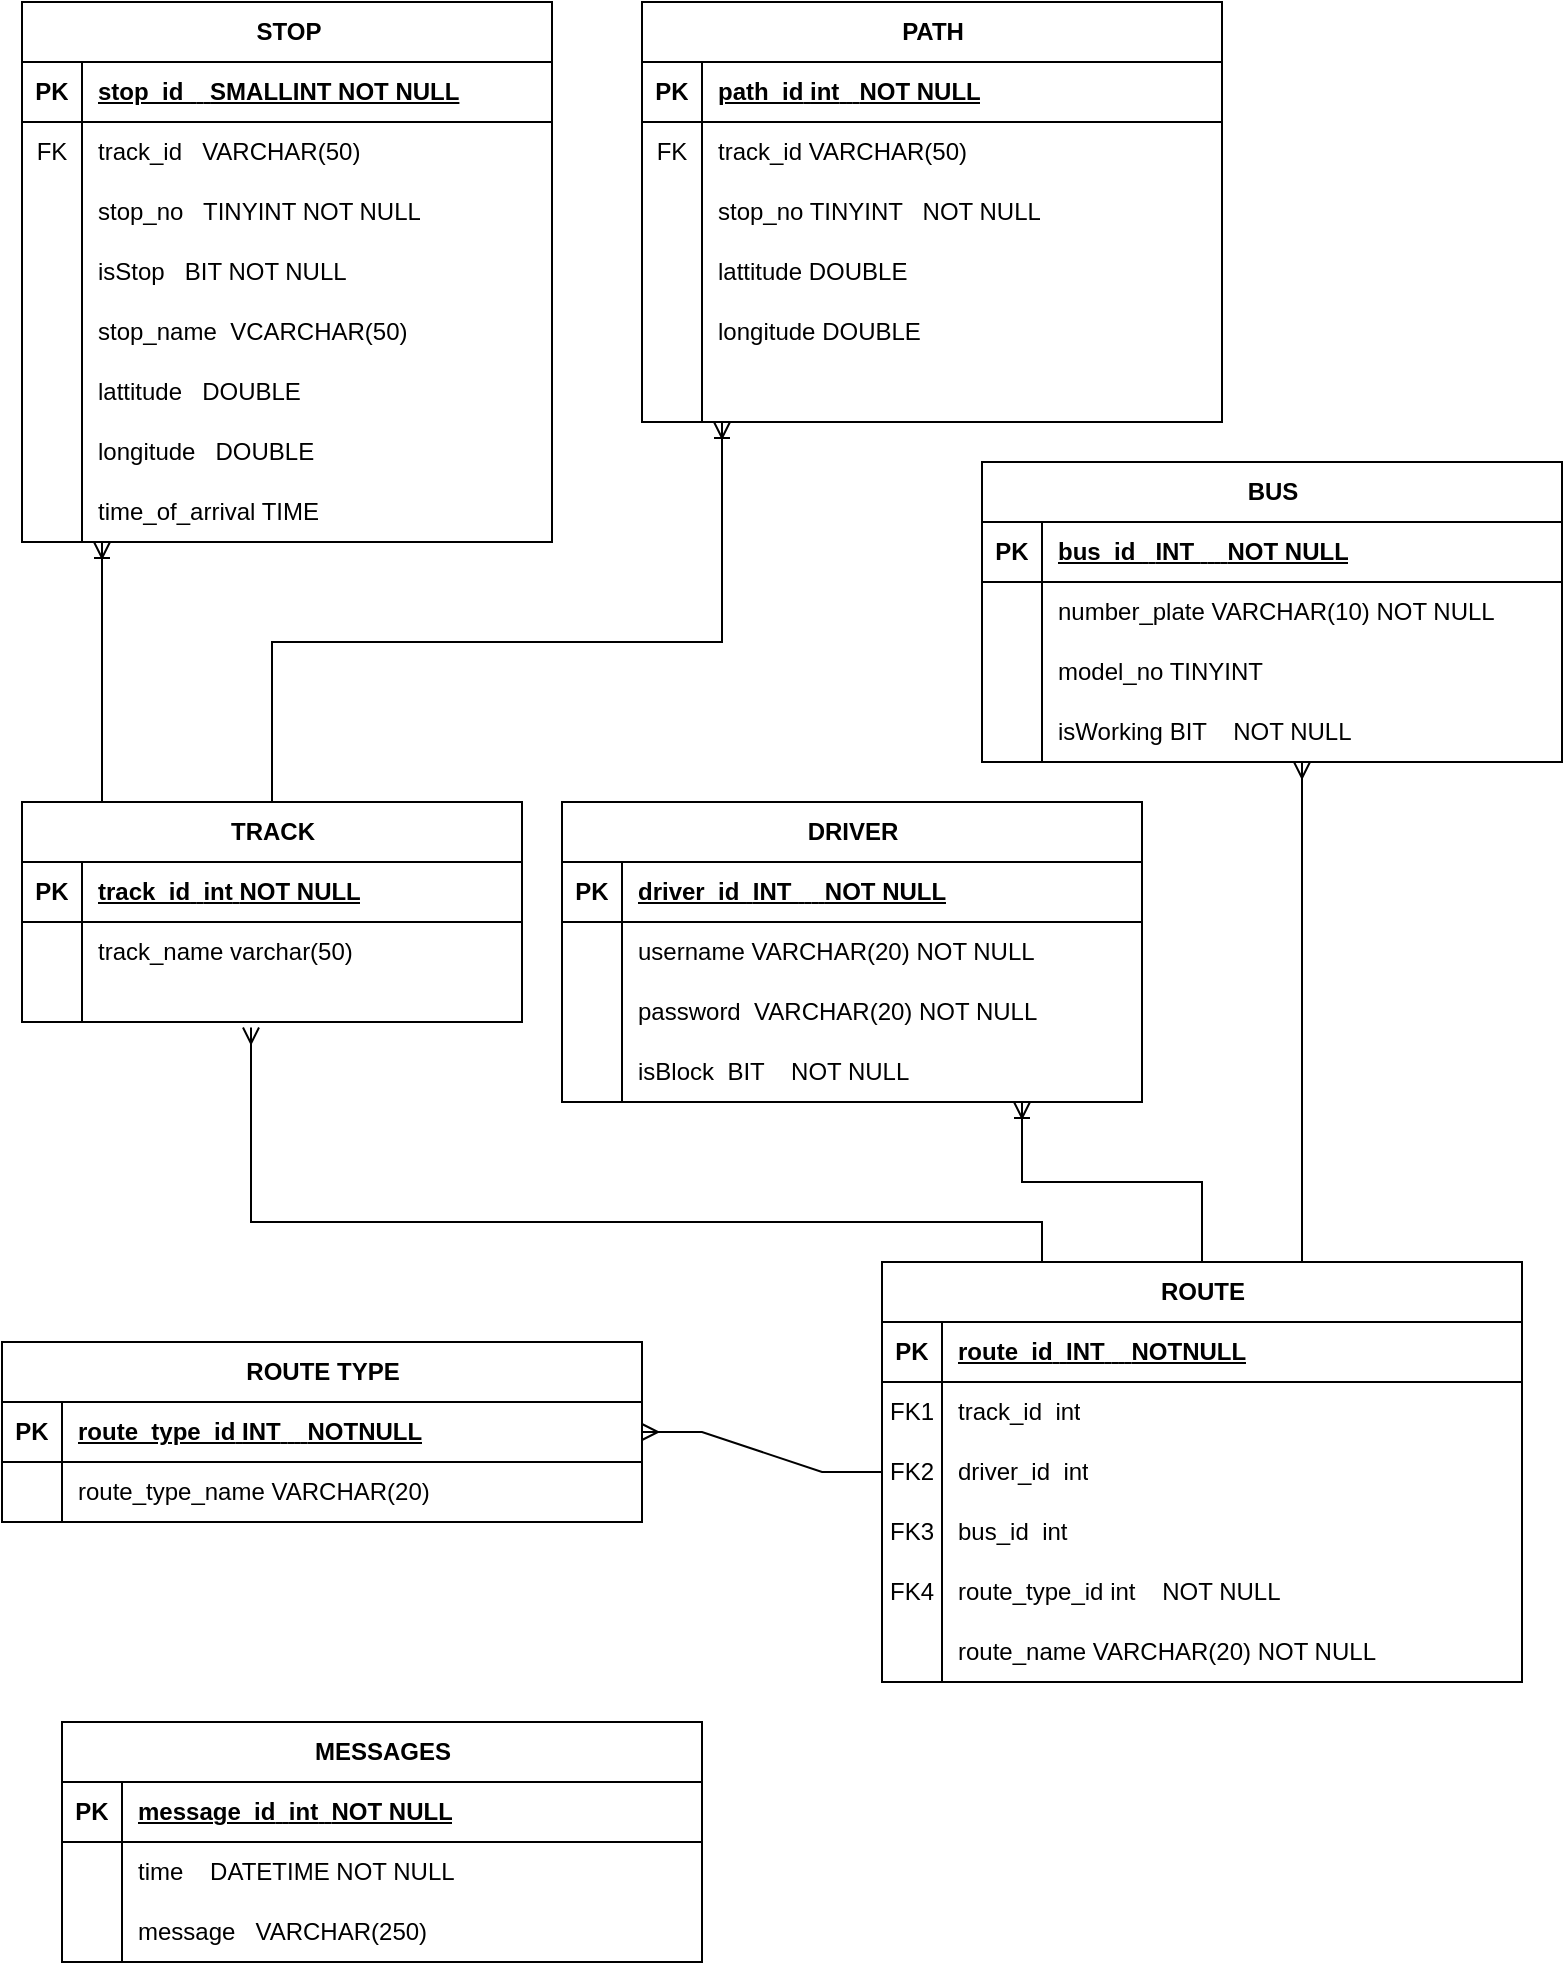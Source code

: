 <mxfile version="13.9.9" type="device"><diagram id="R2lEEEUBdFMjLlhIrx00" name="Page-1"><mxGraphModel dx="1323" dy="894" grid="1" gridSize="10" guides="1" tooltips="1" connect="1" arrows="1" fold="1" page="1" pageScale="1" pageWidth="850" pageHeight="1100" math="0" shadow="0" extFonts="Permanent Marker^https://fonts.googleapis.com/css?family=Permanent+Marker"><root><mxCell id="0"/><mxCell id="1" parent="0"/><mxCell id="Fjkpmc7Rt7nsiz_AoKzc-1" value="TRACK" style="shape=table;startSize=30;container=1;collapsible=1;childLayout=tableLayout;fixedRows=1;rowLines=0;fontStyle=1;align=center;resizeLast=1;html=1;" parent="1" vertex="1"><mxGeometry x="30" y="450" width="250" height="110" as="geometry"/></mxCell><mxCell id="Fjkpmc7Rt7nsiz_AoKzc-2" value="" style="shape=tableRow;horizontal=0;startSize=0;swimlaneHead=0;swimlaneBody=0;fillColor=none;collapsible=0;dropTarget=0;points=[[0,0.5],[1,0.5]];portConstraint=eastwest;top=0;left=0;right=0;bottom=1;" parent="Fjkpmc7Rt7nsiz_AoKzc-1" vertex="1"><mxGeometry y="30" width="250" height="30" as="geometry"/></mxCell><mxCell id="Fjkpmc7Rt7nsiz_AoKzc-3" value="PK" style="shape=partialRectangle;connectable=0;fillColor=none;top=0;left=0;bottom=0;right=0;fontStyle=1;overflow=hidden;whiteSpace=wrap;html=1;" parent="Fjkpmc7Rt7nsiz_AoKzc-2" vertex="1"><mxGeometry width="30" height="30" as="geometry"><mxRectangle width="30" height="30" as="alternateBounds"/></mxGeometry></mxCell><mxCell id="Fjkpmc7Rt7nsiz_AoKzc-4" value="track_id&lt;span style=&quot;white-space: pre;&quot;&gt; &lt;span style=&quot;white-space: pre;&quot;&gt; &lt;/span&gt;&lt;/span&gt;int&lt;span style=&quot;white-space: pre;&quot;&gt; &lt;/span&gt;NOT NULL" style="shape=partialRectangle;connectable=0;fillColor=none;top=0;left=0;bottom=0;right=0;align=left;spacingLeft=6;fontStyle=5;overflow=hidden;whiteSpace=wrap;html=1;" parent="Fjkpmc7Rt7nsiz_AoKzc-2" vertex="1"><mxGeometry x="30" width="220" height="30" as="geometry"><mxRectangle width="220" height="30" as="alternateBounds"/></mxGeometry></mxCell><mxCell id="Fjkpmc7Rt7nsiz_AoKzc-5" value="" style="shape=tableRow;horizontal=0;startSize=0;swimlaneHead=0;swimlaneBody=0;fillColor=none;collapsible=0;dropTarget=0;points=[[0,0.5],[1,0.5]];portConstraint=eastwest;top=0;left=0;right=0;bottom=0;" parent="Fjkpmc7Rt7nsiz_AoKzc-1" vertex="1"><mxGeometry y="60" width="250" height="30" as="geometry"/></mxCell><mxCell id="Fjkpmc7Rt7nsiz_AoKzc-6" value="" style="shape=partialRectangle;connectable=0;fillColor=none;top=0;left=0;bottom=0;right=0;editable=1;overflow=hidden;whiteSpace=wrap;html=1;" parent="Fjkpmc7Rt7nsiz_AoKzc-5" vertex="1"><mxGeometry width="30" height="30" as="geometry"><mxRectangle width="30" height="30" as="alternateBounds"/></mxGeometry></mxCell><mxCell id="Fjkpmc7Rt7nsiz_AoKzc-7" value="track_name&lt;span style=&quot;white-space: pre;&quot;&gt; &lt;/span&gt;varchar(50)" style="shape=partialRectangle;connectable=0;fillColor=none;top=0;left=0;bottom=0;right=0;align=left;spacingLeft=6;overflow=hidden;whiteSpace=wrap;html=1;" parent="Fjkpmc7Rt7nsiz_AoKzc-5" vertex="1"><mxGeometry x="30" width="220" height="30" as="geometry"><mxRectangle width="220" height="30" as="alternateBounds"/></mxGeometry></mxCell><mxCell id="Fjkpmc7Rt7nsiz_AoKzc-11" value="" style="shape=tableRow;horizontal=0;startSize=0;swimlaneHead=0;swimlaneBody=0;fillColor=none;collapsible=0;dropTarget=0;points=[[0,0.5],[1,0.5]];portConstraint=eastwest;top=0;left=0;right=0;bottom=0;" parent="Fjkpmc7Rt7nsiz_AoKzc-1" vertex="1"><mxGeometry y="90" width="250" height="20" as="geometry"/></mxCell><mxCell id="Fjkpmc7Rt7nsiz_AoKzc-12" value="" style="shape=partialRectangle;connectable=0;fillColor=none;top=0;left=0;bottom=0;right=0;editable=1;overflow=hidden;whiteSpace=wrap;html=1;" parent="Fjkpmc7Rt7nsiz_AoKzc-11" vertex="1"><mxGeometry width="30" height="20" as="geometry"><mxRectangle width="30" height="20" as="alternateBounds"/></mxGeometry></mxCell><mxCell id="Fjkpmc7Rt7nsiz_AoKzc-13" value="" style="shape=partialRectangle;connectable=0;fillColor=none;top=0;left=0;bottom=0;right=0;align=left;spacingLeft=6;overflow=hidden;whiteSpace=wrap;html=1;" parent="Fjkpmc7Rt7nsiz_AoKzc-11" vertex="1"><mxGeometry x="30" width="220" height="20" as="geometry"><mxRectangle width="220" height="20" as="alternateBounds"/></mxGeometry></mxCell><mxCell id="Fjkpmc7Rt7nsiz_AoKzc-18" value="STOP" style="shape=table;startSize=30;container=1;collapsible=1;childLayout=tableLayout;fixedRows=1;rowLines=0;fontStyle=1;align=center;resizeLast=1;html=1;" parent="1" vertex="1"><mxGeometry x="30" y="50" width="265" height="270" as="geometry"/></mxCell><mxCell id="Fjkpmc7Rt7nsiz_AoKzc-19" value="" style="shape=tableRow;horizontal=0;startSize=0;swimlaneHead=0;swimlaneBody=0;fillColor=none;collapsible=0;dropTarget=0;points=[[0,0.5],[1,0.5]];portConstraint=eastwest;top=0;left=0;right=0;bottom=1;" parent="Fjkpmc7Rt7nsiz_AoKzc-18" vertex="1"><mxGeometry y="30" width="265" height="30" as="geometry"/></mxCell><mxCell id="Fjkpmc7Rt7nsiz_AoKzc-20" value="PK" style="shape=partialRectangle;connectable=0;fillColor=none;top=0;left=0;bottom=0;right=0;fontStyle=1;overflow=hidden;whiteSpace=wrap;html=1;" parent="Fjkpmc7Rt7nsiz_AoKzc-19" vertex="1"><mxGeometry width="30" height="30" as="geometry"><mxRectangle width="30" height="30" as="alternateBounds"/></mxGeometry></mxCell><mxCell id="Fjkpmc7Rt7nsiz_AoKzc-21" value="stop_id &lt;span style=&quot;white-space: pre;&quot;&gt; &lt;/span&gt;&lt;span style=&quot;white-space: pre;&quot;&gt; &lt;/span&gt;&lt;span style=&quot;white-space: pre;&quot;&gt; &lt;/span&gt;SMALLINT NOT NULL" style="shape=partialRectangle;connectable=0;fillColor=none;top=0;left=0;bottom=0;right=0;align=left;spacingLeft=6;fontStyle=5;overflow=hidden;whiteSpace=wrap;html=1;" parent="Fjkpmc7Rt7nsiz_AoKzc-19" vertex="1"><mxGeometry x="30" width="235" height="30" as="geometry"><mxRectangle width="235" height="30" as="alternateBounds"/></mxGeometry></mxCell><mxCell id="Fjkpmc7Rt7nsiz_AoKzc-22" value="" style="shape=tableRow;horizontal=0;startSize=0;swimlaneHead=0;swimlaneBody=0;fillColor=none;collapsible=0;dropTarget=0;points=[[0,0.5],[1,0.5]];portConstraint=eastwest;top=0;left=0;right=0;bottom=0;" parent="Fjkpmc7Rt7nsiz_AoKzc-18" vertex="1"><mxGeometry y="60" width="265" height="30" as="geometry"/></mxCell><mxCell id="Fjkpmc7Rt7nsiz_AoKzc-23" value="FK" style="shape=partialRectangle;connectable=0;fillColor=none;top=0;left=0;bottom=0;right=0;editable=1;overflow=hidden;whiteSpace=wrap;html=1;" parent="Fjkpmc7Rt7nsiz_AoKzc-22" vertex="1"><mxGeometry width="30" height="30" as="geometry"><mxRectangle width="30" height="30" as="alternateBounds"/></mxGeometry></mxCell><mxCell id="Fjkpmc7Rt7nsiz_AoKzc-24" value="track_id&lt;span style=&quot;white-space: pre;&quot;&gt; &lt;span style=&quot;white-space: pre;&quot;&gt; &lt;/span&gt;&lt;span style=&quot;white-space: pre;&quot;&gt; &lt;/span&gt;&lt;/span&gt;VARCHAR(50)" style="shape=partialRectangle;connectable=0;fillColor=none;top=0;left=0;bottom=0;right=0;align=left;spacingLeft=6;overflow=hidden;whiteSpace=wrap;html=1;" parent="Fjkpmc7Rt7nsiz_AoKzc-22" vertex="1"><mxGeometry x="30" width="235" height="30" as="geometry"><mxRectangle width="235" height="30" as="alternateBounds"/></mxGeometry></mxCell><mxCell id="Fjkpmc7Rt7nsiz_AoKzc-105" value="" style="shape=tableRow;horizontal=0;startSize=0;swimlaneHead=0;swimlaneBody=0;fillColor=none;collapsible=0;dropTarget=0;points=[[0,0.5],[1,0.5]];portConstraint=eastwest;top=0;left=0;right=0;bottom=0;" parent="Fjkpmc7Rt7nsiz_AoKzc-18" vertex="1"><mxGeometry y="90" width="265" height="30" as="geometry"/></mxCell><mxCell id="Fjkpmc7Rt7nsiz_AoKzc-106" value="" style="shape=partialRectangle;connectable=0;fillColor=none;top=0;left=0;bottom=0;right=0;editable=1;overflow=hidden;whiteSpace=wrap;html=1;" parent="Fjkpmc7Rt7nsiz_AoKzc-105" vertex="1"><mxGeometry width="30" height="30" as="geometry"><mxRectangle width="30" height="30" as="alternateBounds"/></mxGeometry></mxCell><mxCell id="Fjkpmc7Rt7nsiz_AoKzc-107" value="stop_no&lt;span style=&quot;white-space: pre;&quot;&gt; &lt;span style=&quot;white-space: pre;&quot;&gt; &lt;/span&gt;&lt;span style=&quot;white-space: pre;&quot;&gt; &lt;/span&gt;&lt;/span&gt;TINYINT&lt;span style=&quot;white-space: pre;&quot;&gt; &lt;/span&gt;NOT NULL" style="shape=partialRectangle;connectable=0;fillColor=none;top=0;left=0;bottom=0;right=0;align=left;spacingLeft=6;overflow=hidden;whiteSpace=wrap;html=1;" parent="Fjkpmc7Rt7nsiz_AoKzc-105" vertex="1"><mxGeometry x="30" width="235" height="30" as="geometry"><mxRectangle width="235" height="30" as="alternateBounds"/></mxGeometry></mxCell><mxCell id="Fjkpmc7Rt7nsiz_AoKzc-42" value="" style="shape=tableRow;horizontal=0;startSize=0;swimlaneHead=0;swimlaneBody=0;fillColor=none;collapsible=0;dropTarget=0;points=[[0,0.5],[1,0.5]];portConstraint=eastwest;top=0;left=0;right=0;bottom=0;" parent="Fjkpmc7Rt7nsiz_AoKzc-18" vertex="1"><mxGeometry y="120" width="265" height="30" as="geometry"/></mxCell><mxCell id="Fjkpmc7Rt7nsiz_AoKzc-43" value="" style="shape=partialRectangle;connectable=0;fillColor=none;top=0;left=0;bottom=0;right=0;editable=1;overflow=hidden;whiteSpace=wrap;html=1;" parent="Fjkpmc7Rt7nsiz_AoKzc-42" vertex="1"><mxGeometry width="30" height="30" as="geometry"><mxRectangle width="30" height="30" as="alternateBounds"/></mxGeometry></mxCell><mxCell id="Fjkpmc7Rt7nsiz_AoKzc-44" value="isStop&lt;span style=&quot;white-space: pre;&quot;&gt; &lt;span style=&quot;white-space: pre;&quot;&gt; &lt;/span&gt;&lt;span style=&quot;white-space: pre;&quot;&gt; &lt;/span&gt;&lt;/span&gt;BIT&lt;span style=&quot;white-space: pre;&quot;&gt; &lt;/span&gt;NOT NULL" style="shape=partialRectangle;connectable=0;fillColor=none;top=0;left=0;bottom=0;right=0;align=left;spacingLeft=6;overflow=hidden;whiteSpace=wrap;html=1;" parent="Fjkpmc7Rt7nsiz_AoKzc-42" vertex="1"><mxGeometry x="30" width="235" height="30" as="geometry"><mxRectangle width="235" height="30" as="alternateBounds"/></mxGeometry></mxCell><mxCell id="Fjkpmc7Rt7nsiz_AoKzc-25" value="" style="shape=tableRow;horizontal=0;startSize=0;swimlaneHead=0;swimlaneBody=0;fillColor=none;collapsible=0;dropTarget=0;points=[[0,0.5],[1,0.5]];portConstraint=eastwest;top=0;left=0;right=0;bottom=0;" parent="Fjkpmc7Rt7nsiz_AoKzc-18" vertex="1"><mxGeometry y="150" width="265" height="30" as="geometry"/></mxCell><mxCell id="Fjkpmc7Rt7nsiz_AoKzc-26" value="" style="shape=partialRectangle;connectable=0;fillColor=none;top=0;left=0;bottom=0;right=0;editable=1;overflow=hidden;whiteSpace=wrap;html=1;" parent="Fjkpmc7Rt7nsiz_AoKzc-25" vertex="1"><mxGeometry width="30" height="30" as="geometry"><mxRectangle width="30" height="30" as="alternateBounds"/></mxGeometry></mxCell><mxCell id="Fjkpmc7Rt7nsiz_AoKzc-27" value="stop_name&lt;span style=&quot;white-space: pre;&quot;&gt; &lt;span style=&quot;white-space: pre;&quot;&gt; &lt;/span&gt;&lt;/span&gt;VCARCHAR(50)" style="shape=partialRectangle;connectable=0;fillColor=none;top=0;left=0;bottom=0;right=0;align=left;spacingLeft=6;overflow=hidden;whiteSpace=wrap;html=1;" parent="Fjkpmc7Rt7nsiz_AoKzc-25" vertex="1"><mxGeometry x="30" width="235" height="30" as="geometry"><mxRectangle width="235" height="30" as="alternateBounds"/></mxGeometry></mxCell><mxCell id="Fjkpmc7Rt7nsiz_AoKzc-28" value="" style="shape=tableRow;horizontal=0;startSize=0;swimlaneHead=0;swimlaneBody=0;fillColor=none;collapsible=0;dropTarget=0;points=[[0,0.5],[1,0.5]];portConstraint=eastwest;top=0;left=0;right=0;bottom=0;" parent="Fjkpmc7Rt7nsiz_AoKzc-18" vertex="1"><mxGeometry y="180" width="265" height="30" as="geometry"/></mxCell><mxCell id="Fjkpmc7Rt7nsiz_AoKzc-29" value="" style="shape=partialRectangle;connectable=0;fillColor=none;top=0;left=0;bottom=0;right=0;editable=1;overflow=hidden;whiteSpace=wrap;html=1;" parent="Fjkpmc7Rt7nsiz_AoKzc-28" vertex="1"><mxGeometry width="30" height="30" as="geometry"><mxRectangle width="30" height="30" as="alternateBounds"/></mxGeometry></mxCell><mxCell id="Fjkpmc7Rt7nsiz_AoKzc-30" value="lattitude&lt;span style=&quot;white-space: pre;&quot;&gt; &lt;span style=&quot;white-space: pre;&quot;&gt; &lt;/span&gt;&lt;span style=&quot;white-space: pre;&quot;&gt; &lt;/span&gt;&lt;/span&gt;DOUBLE" style="shape=partialRectangle;connectable=0;fillColor=none;top=0;left=0;bottom=0;right=0;align=left;spacingLeft=6;overflow=hidden;whiteSpace=wrap;html=1;" parent="Fjkpmc7Rt7nsiz_AoKzc-28" vertex="1"><mxGeometry x="30" width="235" height="30" as="geometry"><mxRectangle width="235" height="30" as="alternateBounds"/></mxGeometry></mxCell><mxCell id="Fjkpmc7Rt7nsiz_AoKzc-36" value="" style="shape=tableRow;horizontal=0;startSize=0;swimlaneHead=0;swimlaneBody=0;fillColor=none;collapsible=0;dropTarget=0;points=[[0,0.5],[1,0.5]];portConstraint=eastwest;top=0;left=0;right=0;bottom=0;" parent="Fjkpmc7Rt7nsiz_AoKzc-18" vertex="1"><mxGeometry y="210" width="265" height="30" as="geometry"/></mxCell><mxCell id="Fjkpmc7Rt7nsiz_AoKzc-37" value="" style="shape=partialRectangle;connectable=0;fillColor=none;top=0;left=0;bottom=0;right=0;editable=1;overflow=hidden;whiteSpace=wrap;html=1;" parent="Fjkpmc7Rt7nsiz_AoKzc-36" vertex="1"><mxGeometry width="30" height="30" as="geometry"><mxRectangle width="30" height="30" as="alternateBounds"/></mxGeometry></mxCell><mxCell id="Fjkpmc7Rt7nsiz_AoKzc-38" value="longitude&lt;span style=&quot;white-space: pre;&quot;&gt; &lt;span style=&quot;white-space: pre;&quot;&gt; &lt;/span&gt;&lt;span style=&quot;white-space: pre;&quot;&gt; &lt;/span&gt;&lt;/span&gt;DOUBLE" style="shape=partialRectangle;connectable=0;fillColor=none;top=0;left=0;bottom=0;right=0;align=left;spacingLeft=6;overflow=hidden;whiteSpace=wrap;html=1;" parent="Fjkpmc7Rt7nsiz_AoKzc-36" vertex="1"><mxGeometry x="30" width="235" height="30" as="geometry"><mxRectangle width="235" height="30" as="alternateBounds"/></mxGeometry></mxCell><mxCell id="Fjkpmc7Rt7nsiz_AoKzc-39" value="" style="shape=tableRow;horizontal=0;startSize=0;swimlaneHead=0;swimlaneBody=0;fillColor=none;collapsible=0;dropTarget=0;points=[[0,0.5],[1,0.5]];portConstraint=eastwest;top=0;left=0;right=0;bottom=0;" parent="Fjkpmc7Rt7nsiz_AoKzc-18" vertex="1"><mxGeometry y="240" width="265" height="30" as="geometry"/></mxCell><mxCell id="Fjkpmc7Rt7nsiz_AoKzc-40" value="" style="shape=partialRectangle;connectable=0;fillColor=none;top=0;left=0;bottom=0;right=0;editable=1;overflow=hidden;whiteSpace=wrap;html=1;" parent="Fjkpmc7Rt7nsiz_AoKzc-39" vertex="1"><mxGeometry width="30" height="30" as="geometry"><mxRectangle width="30" height="30" as="alternateBounds"/></mxGeometry></mxCell><mxCell id="Fjkpmc7Rt7nsiz_AoKzc-41" value="time_of_arrival&lt;span style=&quot;white-space: pre;&quot;&gt; &lt;/span&gt;TIME" style="shape=partialRectangle;connectable=0;fillColor=none;top=0;left=0;bottom=0;right=0;align=left;spacingLeft=6;overflow=hidden;whiteSpace=wrap;html=1;" parent="Fjkpmc7Rt7nsiz_AoKzc-39" vertex="1"><mxGeometry x="30" width="235" height="30" as="geometry"><mxRectangle width="235" height="30" as="alternateBounds"/></mxGeometry></mxCell><mxCell id="Fjkpmc7Rt7nsiz_AoKzc-67" value="PATH" style="shape=table;startSize=30;container=1;collapsible=1;childLayout=tableLayout;fixedRows=1;rowLines=0;fontStyle=1;align=center;resizeLast=1;html=1;" parent="1" vertex="1"><mxGeometry x="340" y="50" width="290" height="210" as="geometry"/></mxCell><mxCell id="Fjkpmc7Rt7nsiz_AoKzc-68" value="" style="shape=tableRow;horizontal=0;startSize=0;swimlaneHead=0;swimlaneBody=0;fillColor=none;collapsible=0;dropTarget=0;points=[[0,0.5],[1,0.5]];portConstraint=eastwest;top=0;left=0;right=0;bottom=1;" parent="Fjkpmc7Rt7nsiz_AoKzc-67" vertex="1"><mxGeometry y="30" width="290" height="30" as="geometry"/></mxCell><mxCell id="Fjkpmc7Rt7nsiz_AoKzc-69" value="PK" style="shape=partialRectangle;connectable=0;fillColor=none;top=0;left=0;bottom=0;right=0;fontStyle=1;overflow=hidden;whiteSpace=wrap;html=1;" parent="Fjkpmc7Rt7nsiz_AoKzc-68" vertex="1"><mxGeometry width="30" height="30" as="geometry"><mxRectangle width="30" height="30" as="alternateBounds"/></mxGeometry></mxCell><mxCell id="Fjkpmc7Rt7nsiz_AoKzc-70" value="path_id&lt;span style=&quot;white-space: pre;&quot;&gt; &lt;/span&gt;int&lt;span style=&quot;white-space: pre;&quot;&gt; &lt;span style=&quot;white-space: pre;&quot;&gt; &lt;/span&gt;&lt;span style=&quot;white-space: pre;&quot;&gt; &lt;/span&gt;&lt;/span&gt;NOT NULL" style="shape=partialRectangle;connectable=0;fillColor=none;top=0;left=0;bottom=0;right=0;align=left;spacingLeft=6;fontStyle=5;overflow=hidden;whiteSpace=wrap;html=1;" parent="Fjkpmc7Rt7nsiz_AoKzc-68" vertex="1"><mxGeometry x="30" width="260" height="30" as="geometry"><mxRectangle width="260" height="30" as="alternateBounds"/></mxGeometry></mxCell><mxCell id="Fjkpmc7Rt7nsiz_AoKzc-80" value="" style="shape=tableRow;horizontal=0;startSize=0;swimlaneHead=0;swimlaneBody=0;fillColor=none;collapsible=0;dropTarget=0;points=[[0,0.5],[1,0.5]];portConstraint=eastwest;top=0;left=0;right=0;bottom=0;" parent="Fjkpmc7Rt7nsiz_AoKzc-67" vertex="1"><mxGeometry y="60" width="290" height="30" as="geometry"/></mxCell><mxCell id="Fjkpmc7Rt7nsiz_AoKzc-81" value="FK" style="shape=partialRectangle;connectable=0;fillColor=none;top=0;left=0;bottom=0;right=0;editable=1;overflow=hidden;whiteSpace=wrap;html=1;" parent="Fjkpmc7Rt7nsiz_AoKzc-80" vertex="1"><mxGeometry width="30" height="30" as="geometry"><mxRectangle width="30" height="30" as="alternateBounds"/></mxGeometry></mxCell><mxCell id="Fjkpmc7Rt7nsiz_AoKzc-82" value="track_id&lt;span style=&quot;white-space: pre;&quot;&gt; &lt;/span&gt;VARCHAR(50)" style="shape=partialRectangle;connectable=0;fillColor=none;top=0;left=0;bottom=0;right=0;align=left;spacingLeft=6;overflow=hidden;whiteSpace=wrap;html=1;" parent="Fjkpmc7Rt7nsiz_AoKzc-80" vertex="1"><mxGeometry x="30" width="260" height="30" as="geometry"><mxRectangle width="260" height="30" as="alternateBounds"/></mxGeometry></mxCell><mxCell id="Fjkpmc7Rt7nsiz_AoKzc-101" value="" style="shape=tableRow;horizontal=0;startSize=0;swimlaneHead=0;swimlaneBody=0;fillColor=none;collapsible=0;dropTarget=0;points=[[0,0.5],[1,0.5]];portConstraint=eastwest;top=0;left=0;right=0;bottom=0;" parent="Fjkpmc7Rt7nsiz_AoKzc-67" vertex="1"><mxGeometry y="90" width="290" height="30" as="geometry"/></mxCell><mxCell id="Fjkpmc7Rt7nsiz_AoKzc-102" value="" style="shape=partialRectangle;connectable=0;fillColor=none;top=0;left=0;bottom=0;right=0;editable=1;overflow=hidden;whiteSpace=wrap;html=1;" parent="Fjkpmc7Rt7nsiz_AoKzc-101" vertex="1"><mxGeometry width="30" height="30" as="geometry"><mxRectangle width="30" height="30" as="alternateBounds"/></mxGeometry></mxCell><mxCell id="Fjkpmc7Rt7nsiz_AoKzc-103" value="stop_no&lt;span style=&quot;white-space: pre;&quot;&gt; &lt;/span&gt;TINYINT &lt;span style=&quot;white-space: pre;&quot;&gt; &lt;/span&gt;&lt;span style=&quot;white-space: pre;&quot;&gt; &lt;/span&gt;NOT NULL" style="shape=partialRectangle;connectable=0;fillColor=none;top=0;left=0;bottom=0;right=0;align=left;spacingLeft=6;overflow=hidden;whiteSpace=wrap;html=1;" parent="Fjkpmc7Rt7nsiz_AoKzc-101" vertex="1"><mxGeometry x="30" width="260" height="30" as="geometry"><mxRectangle width="260" height="30" as="alternateBounds"/></mxGeometry></mxCell><mxCell id="Fjkpmc7Rt7nsiz_AoKzc-83" value="" style="shape=tableRow;horizontal=0;startSize=0;swimlaneHead=0;swimlaneBody=0;fillColor=none;collapsible=0;dropTarget=0;points=[[0,0.5],[1,0.5]];portConstraint=eastwest;top=0;left=0;right=0;bottom=0;" parent="Fjkpmc7Rt7nsiz_AoKzc-67" vertex="1"><mxGeometry y="120" width="290" height="30" as="geometry"/></mxCell><mxCell id="Fjkpmc7Rt7nsiz_AoKzc-84" value="" style="shape=partialRectangle;connectable=0;fillColor=none;top=0;left=0;bottom=0;right=0;editable=1;overflow=hidden;whiteSpace=wrap;html=1;" parent="Fjkpmc7Rt7nsiz_AoKzc-83" vertex="1"><mxGeometry width="30" height="30" as="geometry"><mxRectangle width="30" height="30" as="alternateBounds"/></mxGeometry></mxCell><mxCell id="Fjkpmc7Rt7nsiz_AoKzc-85" value="lattitude&lt;span style=&quot;white-space: pre;&quot;&gt; &lt;/span&gt;DOUBLE" style="shape=partialRectangle;connectable=0;fillColor=none;top=0;left=0;bottom=0;right=0;align=left;spacingLeft=6;overflow=hidden;whiteSpace=wrap;html=1;" parent="Fjkpmc7Rt7nsiz_AoKzc-83" vertex="1"><mxGeometry x="30" width="260" height="30" as="geometry"><mxRectangle width="260" height="30" as="alternateBounds"/></mxGeometry></mxCell><mxCell id="Fjkpmc7Rt7nsiz_AoKzc-98" value="" style="shape=tableRow;horizontal=0;startSize=0;swimlaneHead=0;swimlaneBody=0;fillColor=none;collapsible=0;dropTarget=0;points=[[0,0.5],[1,0.5]];portConstraint=eastwest;top=0;left=0;right=0;bottom=0;" parent="Fjkpmc7Rt7nsiz_AoKzc-67" vertex="1"><mxGeometry y="150" width="290" height="30" as="geometry"/></mxCell><mxCell id="Fjkpmc7Rt7nsiz_AoKzc-99" value="" style="shape=partialRectangle;connectable=0;fillColor=none;top=0;left=0;bottom=0;right=0;editable=1;overflow=hidden;whiteSpace=wrap;html=1;" parent="Fjkpmc7Rt7nsiz_AoKzc-98" vertex="1"><mxGeometry width="30" height="30" as="geometry"><mxRectangle width="30" height="30" as="alternateBounds"/></mxGeometry></mxCell><mxCell id="Fjkpmc7Rt7nsiz_AoKzc-100" value="longitude&lt;span style=&quot;white-space: pre;&quot;&gt; &lt;/span&gt;DOUBLE" style="shape=partialRectangle;connectable=0;fillColor=none;top=0;left=0;bottom=0;right=0;align=left;spacingLeft=6;overflow=hidden;whiteSpace=wrap;html=1;" parent="Fjkpmc7Rt7nsiz_AoKzc-98" vertex="1"><mxGeometry x="30" width="260" height="30" as="geometry"><mxRectangle width="260" height="30" as="alternateBounds"/></mxGeometry></mxCell><mxCell id="Fjkpmc7Rt7nsiz_AoKzc-195" value="" style="shape=tableRow;horizontal=0;startSize=0;swimlaneHead=0;swimlaneBody=0;fillColor=none;collapsible=0;dropTarget=0;points=[[0,0.5],[1,0.5]];portConstraint=eastwest;top=0;left=0;right=0;bottom=0;" parent="Fjkpmc7Rt7nsiz_AoKzc-67" vertex="1"><mxGeometry y="180" width="290" height="30" as="geometry"/></mxCell><mxCell id="Fjkpmc7Rt7nsiz_AoKzc-196" value="" style="shape=partialRectangle;connectable=0;fillColor=none;top=0;left=0;bottom=0;right=0;editable=1;overflow=hidden;whiteSpace=wrap;html=1;" parent="Fjkpmc7Rt7nsiz_AoKzc-195" vertex="1"><mxGeometry width="30" height="30" as="geometry"><mxRectangle width="30" height="30" as="alternateBounds"/></mxGeometry></mxCell><mxCell id="Fjkpmc7Rt7nsiz_AoKzc-197" value="" style="shape=partialRectangle;connectable=0;fillColor=none;top=0;left=0;bottom=0;right=0;align=left;spacingLeft=6;overflow=hidden;whiteSpace=wrap;html=1;" parent="Fjkpmc7Rt7nsiz_AoKzc-195" vertex="1"><mxGeometry x="30" width="260" height="30" as="geometry"><mxRectangle width="260" height="30" as="alternateBounds"/></mxGeometry></mxCell><mxCell id="Fjkpmc7Rt7nsiz_AoKzc-111" value="DRIVER" style="shape=table;startSize=30;container=1;collapsible=1;childLayout=tableLayout;fixedRows=1;rowLines=0;fontStyle=1;align=center;resizeLast=1;html=1;" parent="1" vertex="1"><mxGeometry x="300" y="450" width="290" height="150.0" as="geometry"><mxRectangle x="40" y="450" width="90" height="30" as="alternateBounds"/></mxGeometry></mxCell><mxCell id="Fjkpmc7Rt7nsiz_AoKzc-112" value="" style="shape=tableRow;horizontal=0;startSize=0;swimlaneHead=0;swimlaneBody=0;fillColor=none;collapsible=0;dropTarget=0;points=[[0,0.5],[1,0.5]];portConstraint=eastwest;top=0;left=0;right=0;bottom=1;" parent="Fjkpmc7Rt7nsiz_AoKzc-111" vertex="1"><mxGeometry y="30" width="290" height="30" as="geometry"/></mxCell><mxCell id="Fjkpmc7Rt7nsiz_AoKzc-113" value="PK" style="shape=partialRectangle;connectable=0;fillColor=none;top=0;left=0;bottom=0;right=0;fontStyle=1;overflow=hidden;whiteSpace=wrap;html=1;" parent="Fjkpmc7Rt7nsiz_AoKzc-112" vertex="1"><mxGeometry width="30" height="30" as="geometry"><mxRectangle width="30" height="30" as="alternateBounds"/></mxGeometry></mxCell><mxCell id="Fjkpmc7Rt7nsiz_AoKzc-114" value="driver_id &lt;span style=&quot;white-space: pre;&quot;&gt; &lt;/span&gt;INT &lt;span style=&quot;white-space: pre;&quot;&gt; &lt;span style=&quot;white-space: pre;&quot;&gt; &lt;/span&gt;&lt;span style=&quot;white-space: pre;&quot;&gt; &lt;/span&gt;&lt;span style=&quot;white-space: pre;&quot;&gt; &lt;/span&gt;&lt;/span&gt;NOT NULL" style="shape=partialRectangle;connectable=0;fillColor=none;top=0;left=0;bottom=0;right=0;align=left;spacingLeft=6;fontStyle=5;overflow=hidden;whiteSpace=wrap;html=1;" parent="Fjkpmc7Rt7nsiz_AoKzc-112" vertex="1"><mxGeometry x="30" width="260" height="30" as="geometry"><mxRectangle width="260" height="30" as="alternateBounds"/></mxGeometry></mxCell><mxCell id="Fjkpmc7Rt7nsiz_AoKzc-115" value="" style="shape=tableRow;horizontal=0;startSize=0;swimlaneHead=0;swimlaneBody=0;fillColor=none;collapsible=0;dropTarget=0;points=[[0,0.5],[1,0.5]];portConstraint=eastwest;top=0;left=0;right=0;bottom=0;" parent="Fjkpmc7Rt7nsiz_AoKzc-111" vertex="1"><mxGeometry y="60" width="290" height="30" as="geometry"/></mxCell><mxCell id="Fjkpmc7Rt7nsiz_AoKzc-116" value="" style="shape=partialRectangle;connectable=0;fillColor=none;top=0;left=0;bottom=0;right=0;editable=1;overflow=hidden;whiteSpace=wrap;html=1;" parent="Fjkpmc7Rt7nsiz_AoKzc-115" vertex="1"><mxGeometry width="30" height="30" as="geometry"><mxRectangle width="30" height="30" as="alternateBounds"/></mxGeometry></mxCell><mxCell id="Fjkpmc7Rt7nsiz_AoKzc-117" value="username&lt;span style=&quot;white-space: pre;&quot;&gt; &lt;/span&gt;VARCHAR(20)&lt;span style=&quot;white-space: pre;&quot;&gt; &lt;/span&gt;NOT NULL" style="shape=partialRectangle;connectable=0;fillColor=none;top=0;left=0;bottom=0;right=0;align=left;spacingLeft=6;overflow=hidden;whiteSpace=wrap;html=1;" parent="Fjkpmc7Rt7nsiz_AoKzc-115" vertex="1"><mxGeometry x="30" width="260" height="30" as="geometry"><mxRectangle width="260" height="30" as="alternateBounds"/></mxGeometry></mxCell><mxCell id="Fjkpmc7Rt7nsiz_AoKzc-118" value="" style="shape=tableRow;horizontal=0;startSize=0;swimlaneHead=0;swimlaneBody=0;fillColor=none;collapsible=0;dropTarget=0;points=[[0,0.5],[1,0.5]];portConstraint=eastwest;top=0;left=0;right=0;bottom=0;" parent="Fjkpmc7Rt7nsiz_AoKzc-111" vertex="1"><mxGeometry y="90" width="290" height="30" as="geometry"/></mxCell><mxCell id="Fjkpmc7Rt7nsiz_AoKzc-119" value="" style="shape=partialRectangle;connectable=0;fillColor=none;top=0;left=0;bottom=0;right=0;editable=1;overflow=hidden;whiteSpace=wrap;html=1;" parent="Fjkpmc7Rt7nsiz_AoKzc-118" vertex="1"><mxGeometry width="30" height="30" as="geometry"><mxRectangle width="30" height="30" as="alternateBounds"/></mxGeometry></mxCell><mxCell id="Fjkpmc7Rt7nsiz_AoKzc-120" value="password&lt;span style=&quot;white-space: pre;&quot;&gt; &lt;/span&gt;&lt;span style=&quot;white-space: pre;&quot;&gt; &lt;/span&gt;VARCHAR(20)&lt;span style=&quot;white-space: pre;&quot;&gt; &lt;/span&gt;NOT NULL" style="shape=partialRectangle;connectable=0;fillColor=none;top=0;left=0;bottom=0;right=0;align=left;spacingLeft=6;overflow=hidden;whiteSpace=wrap;html=1;" parent="Fjkpmc7Rt7nsiz_AoKzc-118" vertex="1"><mxGeometry x="30" width="260" height="30" as="geometry"><mxRectangle width="260" height="30" as="alternateBounds"/></mxGeometry></mxCell><mxCell id="Fjkpmc7Rt7nsiz_AoKzc-121" value="" style="shape=tableRow;horizontal=0;startSize=0;swimlaneHead=0;swimlaneBody=0;fillColor=none;collapsible=0;dropTarget=0;points=[[0,0.5],[1,0.5]];portConstraint=eastwest;top=0;left=0;right=0;bottom=0;" parent="Fjkpmc7Rt7nsiz_AoKzc-111" vertex="1"><mxGeometry y="120" width="290" height="30" as="geometry"/></mxCell><mxCell id="Fjkpmc7Rt7nsiz_AoKzc-122" value="" style="shape=partialRectangle;connectable=0;fillColor=none;top=0;left=0;bottom=0;right=0;editable=1;overflow=hidden;whiteSpace=wrap;html=1;" parent="Fjkpmc7Rt7nsiz_AoKzc-121" vertex="1"><mxGeometry width="30" height="30" as="geometry"><mxRectangle width="30" height="30" as="alternateBounds"/></mxGeometry></mxCell><mxCell id="Fjkpmc7Rt7nsiz_AoKzc-123" value="isBlock&lt;span style=&quot;white-space: pre;&quot;&gt; &lt;/span&gt;&lt;span style=&quot;white-space: pre;&quot;&gt; &lt;/span&gt;BIT&lt;span style=&quot;white-space: pre;&quot;&gt; &lt;/span&gt;&lt;span style=&quot;white-space: pre;&quot;&gt; &lt;/span&gt;&lt;span style=&quot;white-space: pre;&quot;&gt; &lt;/span&gt;&lt;span style=&quot;white-space: pre;&quot;&gt; &lt;/span&gt;NOT NULL" style="shape=partialRectangle;connectable=0;fillColor=none;top=0;left=0;bottom=0;right=0;align=left;spacingLeft=6;overflow=hidden;whiteSpace=wrap;html=1;" parent="Fjkpmc7Rt7nsiz_AoKzc-121" vertex="1"><mxGeometry x="30" width="260" height="30" as="geometry"><mxRectangle width="260" height="30" as="alternateBounds"/></mxGeometry></mxCell><mxCell id="Fjkpmc7Rt7nsiz_AoKzc-124" value="BUS" style="shape=table;startSize=30;container=1;collapsible=1;childLayout=tableLayout;fixedRows=1;rowLines=0;fontStyle=1;align=center;resizeLast=1;html=1;" parent="1" vertex="1"><mxGeometry x="510" y="280" width="290" height="150.0" as="geometry"><mxRectangle x="40" y="450" width="90" height="30" as="alternateBounds"/></mxGeometry></mxCell><mxCell id="Fjkpmc7Rt7nsiz_AoKzc-125" value="" style="shape=tableRow;horizontal=0;startSize=0;swimlaneHead=0;swimlaneBody=0;fillColor=none;collapsible=0;dropTarget=0;points=[[0,0.5],[1,0.5]];portConstraint=eastwest;top=0;left=0;right=0;bottom=1;" parent="Fjkpmc7Rt7nsiz_AoKzc-124" vertex="1"><mxGeometry y="30" width="290" height="30" as="geometry"/></mxCell><mxCell id="Fjkpmc7Rt7nsiz_AoKzc-126" value="PK" style="shape=partialRectangle;connectable=0;fillColor=none;top=0;left=0;bottom=0;right=0;fontStyle=1;overflow=hidden;whiteSpace=wrap;html=1;" parent="Fjkpmc7Rt7nsiz_AoKzc-125" vertex="1"><mxGeometry width="30" height="30" as="geometry"><mxRectangle width="30" height="30" as="alternateBounds"/></mxGeometry></mxCell><mxCell id="Fjkpmc7Rt7nsiz_AoKzc-127" value="bus_id &lt;span style=&quot;white-space: pre;&quot;&gt; &lt;span style=&quot;white-space: pre;&quot;&gt; &lt;/span&gt;&lt;/span&gt;INT &lt;span style=&quot;white-space: pre;&quot;&gt; &lt;span style=&quot;white-space: pre;&quot;&gt; &lt;/span&gt;&lt;span style=&quot;white-space: pre;&quot;&gt; &lt;/span&gt;&lt;span style=&quot;white-space: pre;&quot;&gt; &lt;/span&gt;&lt;/span&gt;NOT NULL" style="shape=partialRectangle;connectable=0;fillColor=none;top=0;left=0;bottom=0;right=0;align=left;spacingLeft=6;fontStyle=5;overflow=hidden;whiteSpace=wrap;html=1;" parent="Fjkpmc7Rt7nsiz_AoKzc-125" vertex="1"><mxGeometry x="30" width="260" height="30" as="geometry"><mxRectangle width="260" height="30" as="alternateBounds"/></mxGeometry></mxCell><mxCell id="Fjkpmc7Rt7nsiz_AoKzc-128" value="" style="shape=tableRow;horizontal=0;startSize=0;swimlaneHead=0;swimlaneBody=0;fillColor=none;collapsible=0;dropTarget=0;points=[[0,0.5],[1,0.5]];portConstraint=eastwest;top=0;left=0;right=0;bottom=0;" parent="Fjkpmc7Rt7nsiz_AoKzc-124" vertex="1"><mxGeometry y="60" width="290" height="30" as="geometry"/></mxCell><mxCell id="Fjkpmc7Rt7nsiz_AoKzc-129" value="" style="shape=partialRectangle;connectable=0;fillColor=none;top=0;left=0;bottom=0;right=0;editable=1;overflow=hidden;whiteSpace=wrap;html=1;" parent="Fjkpmc7Rt7nsiz_AoKzc-128" vertex="1"><mxGeometry width="30" height="30" as="geometry"><mxRectangle width="30" height="30" as="alternateBounds"/></mxGeometry></mxCell><mxCell id="Fjkpmc7Rt7nsiz_AoKzc-130" value="number_plate&lt;span style=&quot;white-space: pre;&quot;&gt; &lt;/span&gt;VARCHAR(10)&lt;span style=&quot;white-space: pre;&quot;&gt; &lt;/span&gt;NOT NULL" style="shape=partialRectangle;connectable=0;fillColor=none;top=0;left=0;bottom=0;right=0;align=left;spacingLeft=6;overflow=hidden;whiteSpace=wrap;html=1;" parent="Fjkpmc7Rt7nsiz_AoKzc-128" vertex="1"><mxGeometry x="30" width="260" height="30" as="geometry"><mxRectangle width="260" height="30" as="alternateBounds"/></mxGeometry></mxCell><mxCell id="Fjkpmc7Rt7nsiz_AoKzc-131" value="" style="shape=tableRow;horizontal=0;startSize=0;swimlaneHead=0;swimlaneBody=0;fillColor=none;collapsible=0;dropTarget=0;points=[[0,0.5],[1,0.5]];portConstraint=eastwest;top=0;left=0;right=0;bottom=0;" parent="Fjkpmc7Rt7nsiz_AoKzc-124" vertex="1"><mxGeometry y="90" width="290" height="30" as="geometry"/></mxCell><mxCell id="Fjkpmc7Rt7nsiz_AoKzc-132" value="" style="shape=partialRectangle;connectable=0;fillColor=none;top=0;left=0;bottom=0;right=0;editable=1;overflow=hidden;whiteSpace=wrap;html=1;" parent="Fjkpmc7Rt7nsiz_AoKzc-131" vertex="1"><mxGeometry width="30" height="30" as="geometry"><mxRectangle width="30" height="30" as="alternateBounds"/></mxGeometry></mxCell><mxCell id="Fjkpmc7Rt7nsiz_AoKzc-133" value="model_no&lt;span style=&quot;white-space: pre;&quot;&gt; &lt;/span&gt;TINYINT" style="shape=partialRectangle;connectable=0;fillColor=none;top=0;left=0;bottom=0;right=0;align=left;spacingLeft=6;overflow=hidden;whiteSpace=wrap;html=1;" parent="Fjkpmc7Rt7nsiz_AoKzc-131" vertex="1"><mxGeometry x="30" width="260" height="30" as="geometry"><mxRectangle width="260" height="30" as="alternateBounds"/></mxGeometry></mxCell><mxCell id="Fjkpmc7Rt7nsiz_AoKzc-134" value="" style="shape=tableRow;horizontal=0;startSize=0;swimlaneHead=0;swimlaneBody=0;fillColor=none;collapsible=0;dropTarget=0;points=[[0,0.5],[1,0.5]];portConstraint=eastwest;top=0;left=0;right=0;bottom=0;" parent="Fjkpmc7Rt7nsiz_AoKzc-124" vertex="1"><mxGeometry y="120" width="290" height="30" as="geometry"/></mxCell><mxCell id="Fjkpmc7Rt7nsiz_AoKzc-135" value="" style="shape=partialRectangle;connectable=0;fillColor=none;top=0;left=0;bottom=0;right=0;editable=1;overflow=hidden;whiteSpace=wrap;html=1;" parent="Fjkpmc7Rt7nsiz_AoKzc-134" vertex="1"><mxGeometry width="30" height="30" as="geometry"><mxRectangle width="30" height="30" as="alternateBounds"/></mxGeometry></mxCell><mxCell id="Fjkpmc7Rt7nsiz_AoKzc-136" value="isWorking&lt;span style=&quot;white-space: pre;&quot;&gt; &lt;/span&gt;BIT&lt;span style=&quot;white-space: pre;&quot;&gt; &lt;/span&gt;&lt;span style=&quot;white-space: pre;&quot;&gt; &lt;/span&gt;&lt;span style=&quot;white-space: pre;&quot;&gt; &lt;/span&gt;&lt;span style=&quot;white-space: pre;&quot;&gt; &lt;/span&gt;NOT NULL" style="shape=partialRectangle;connectable=0;fillColor=none;top=0;left=0;bottom=0;right=0;align=left;spacingLeft=6;overflow=hidden;whiteSpace=wrap;html=1;" parent="Fjkpmc7Rt7nsiz_AoKzc-134" vertex="1"><mxGeometry x="30" width="260" height="30" as="geometry"><mxRectangle width="260" height="30" as="alternateBounds"/></mxGeometry></mxCell><mxCell id="Fjkpmc7Rt7nsiz_AoKzc-137" value="ROUTE" style="shape=table;startSize=30;container=1;collapsible=1;childLayout=tableLayout;fixedRows=1;rowLines=0;fontStyle=1;align=center;resizeLast=1;html=1;" parent="1" vertex="1"><mxGeometry x="460" y="680" width="320" height="210" as="geometry"/></mxCell><mxCell id="Fjkpmc7Rt7nsiz_AoKzc-138" value="" style="shape=tableRow;horizontal=0;startSize=0;swimlaneHead=0;swimlaneBody=0;fillColor=none;collapsible=0;dropTarget=0;points=[[0,0.5],[1,0.5]];portConstraint=eastwest;top=0;left=0;right=0;bottom=1;" parent="Fjkpmc7Rt7nsiz_AoKzc-137" vertex="1"><mxGeometry y="30" width="320" height="30" as="geometry"/></mxCell><mxCell id="Fjkpmc7Rt7nsiz_AoKzc-139" value="PK" style="shape=partialRectangle;connectable=0;fillColor=none;top=0;left=0;bottom=0;right=0;fontStyle=1;overflow=hidden;whiteSpace=wrap;html=1;" parent="Fjkpmc7Rt7nsiz_AoKzc-138" vertex="1"><mxGeometry width="30" height="30" as="geometry"><mxRectangle width="30" height="30" as="alternateBounds"/></mxGeometry></mxCell><mxCell id="Fjkpmc7Rt7nsiz_AoKzc-140" value="route_id&lt;span style=&quot;white-space: pre;&quot;&gt; &lt;/span&gt;&lt;span style=&quot;white-space: pre;&quot;&gt; &lt;/span&gt;INT&lt;span style=&quot;white-space: pre;&quot;&gt; &lt;/span&gt;&lt;span style=&quot;white-space: pre;&quot;&gt; &lt;span style=&quot;white-space: pre;&quot;&gt; &lt;/span&gt;&lt;span style=&quot;white-space: pre;&quot;&gt; &lt;/span&gt;&lt;/span&gt;NOTNULL" style="shape=partialRectangle;connectable=0;fillColor=none;top=0;left=0;bottom=0;right=0;align=left;spacingLeft=6;fontStyle=5;overflow=hidden;whiteSpace=wrap;html=1;" parent="Fjkpmc7Rt7nsiz_AoKzc-138" vertex="1"><mxGeometry x="30" width="290" height="30" as="geometry"><mxRectangle width="290" height="30" as="alternateBounds"/></mxGeometry></mxCell><mxCell id="Fjkpmc7Rt7nsiz_AoKzc-144" value="" style="shape=tableRow;horizontal=0;startSize=0;swimlaneHead=0;swimlaneBody=0;fillColor=none;collapsible=0;dropTarget=0;points=[[0,0.5],[1,0.5]];portConstraint=eastwest;top=0;left=0;right=0;bottom=0;" parent="Fjkpmc7Rt7nsiz_AoKzc-137" vertex="1"><mxGeometry y="60" width="320" height="30" as="geometry"/></mxCell><mxCell id="Fjkpmc7Rt7nsiz_AoKzc-145" value="FK1" style="shape=partialRectangle;connectable=0;fillColor=none;top=0;left=0;bottom=0;right=0;editable=1;overflow=hidden;whiteSpace=wrap;html=1;" parent="Fjkpmc7Rt7nsiz_AoKzc-144" vertex="1"><mxGeometry width="30" height="30" as="geometry"><mxRectangle width="30" height="30" as="alternateBounds"/></mxGeometry></mxCell><mxCell id="Fjkpmc7Rt7nsiz_AoKzc-146" value="track_id&lt;span style=&quot;white-space: pre;&quot;&gt; &lt;/span&gt;&lt;span style=&quot;white-space: pre;&quot;&gt; &lt;/span&gt;int" style="shape=partialRectangle;connectable=0;fillColor=none;top=0;left=0;bottom=0;right=0;align=left;spacingLeft=6;overflow=hidden;whiteSpace=wrap;html=1;" parent="Fjkpmc7Rt7nsiz_AoKzc-144" vertex="1"><mxGeometry x="30" width="290" height="30" as="geometry"><mxRectangle width="290" height="30" as="alternateBounds"/></mxGeometry></mxCell><mxCell id="Fjkpmc7Rt7nsiz_AoKzc-147" value="" style="shape=tableRow;horizontal=0;startSize=0;swimlaneHead=0;swimlaneBody=0;fillColor=none;collapsible=0;dropTarget=0;points=[[0,0.5],[1,0.5]];portConstraint=eastwest;top=0;left=0;right=0;bottom=0;" parent="Fjkpmc7Rt7nsiz_AoKzc-137" vertex="1"><mxGeometry y="90" width="320" height="30" as="geometry"/></mxCell><mxCell id="Fjkpmc7Rt7nsiz_AoKzc-148" value="FK2" style="shape=partialRectangle;connectable=0;fillColor=none;top=0;left=0;bottom=0;right=0;editable=1;overflow=hidden;whiteSpace=wrap;html=1;" parent="Fjkpmc7Rt7nsiz_AoKzc-147" vertex="1"><mxGeometry width="30" height="30" as="geometry"><mxRectangle width="30" height="30" as="alternateBounds"/></mxGeometry></mxCell><mxCell id="Fjkpmc7Rt7nsiz_AoKzc-149" value="driver_id&lt;span style=&quot;white-space: pre;&quot;&gt; &lt;/span&gt;&lt;span style=&quot;white-space: pre;&quot;&gt; &lt;/span&gt;int" style="shape=partialRectangle;connectable=0;fillColor=none;top=0;left=0;bottom=0;right=0;align=left;spacingLeft=6;overflow=hidden;whiteSpace=wrap;html=1;" parent="Fjkpmc7Rt7nsiz_AoKzc-147" vertex="1"><mxGeometry x="30" width="290" height="30" as="geometry"><mxRectangle width="290" height="30" as="alternateBounds"/></mxGeometry></mxCell><mxCell id="Fjkpmc7Rt7nsiz_AoKzc-150" value="" style="shape=tableRow;horizontal=0;startSize=0;swimlaneHead=0;swimlaneBody=0;fillColor=none;collapsible=0;dropTarget=0;points=[[0,0.5],[1,0.5]];portConstraint=eastwest;top=0;left=0;right=0;bottom=0;" parent="Fjkpmc7Rt7nsiz_AoKzc-137" vertex="1"><mxGeometry y="120" width="320" height="30" as="geometry"/></mxCell><mxCell id="Fjkpmc7Rt7nsiz_AoKzc-151" value="FK3" style="shape=partialRectangle;connectable=0;fillColor=none;top=0;left=0;bottom=0;right=0;editable=1;overflow=hidden;whiteSpace=wrap;html=1;" parent="Fjkpmc7Rt7nsiz_AoKzc-150" vertex="1"><mxGeometry width="30" height="30" as="geometry"><mxRectangle width="30" height="30" as="alternateBounds"/></mxGeometry></mxCell><mxCell id="Fjkpmc7Rt7nsiz_AoKzc-152" value="bus_id&lt;span style=&quot;white-space: pre;&quot;&gt; &lt;/span&gt;&lt;span style=&quot;white-space: pre;&quot;&gt; &lt;/span&gt;int" style="shape=partialRectangle;connectable=0;fillColor=none;top=0;left=0;bottom=0;right=0;align=left;spacingLeft=6;overflow=hidden;whiteSpace=wrap;html=1;" parent="Fjkpmc7Rt7nsiz_AoKzc-150" vertex="1"><mxGeometry x="30" width="290" height="30" as="geometry"><mxRectangle width="290" height="30" as="alternateBounds"/></mxGeometry></mxCell><mxCell id="Fjkpmc7Rt7nsiz_AoKzc-153" value="" style="shape=tableRow;horizontal=0;startSize=0;swimlaneHead=0;swimlaneBody=0;fillColor=none;collapsible=0;dropTarget=0;points=[[0,0.5],[1,0.5]];portConstraint=eastwest;top=0;left=0;right=0;bottom=0;" parent="Fjkpmc7Rt7nsiz_AoKzc-137" vertex="1"><mxGeometry y="150" width="320" height="30" as="geometry"/></mxCell><mxCell id="Fjkpmc7Rt7nsiz_AoKzc-154" value="FK4" style="shape=partialRectangle;connectable=0;fillColor=none;top=0;left=0;bottom=0;right=0;editable=1;overflow=hidden;whiteSpace=wrap;html=1;" parent="Fjkpmc7Rt7nsiz_AoKzc-153" vertex="1"><mxGeometry width="30" height="30" as="geometry"><mxRectangle width="30" height="30" as="alternateBounds"/></mxGeometry></mxCell><mxCell id="Fjkpmc7Rt7nsiz_AoKzc-155" value="route_type_id&lt;span style=&quot;white-space: pre;&quot;&gt; &lt;/span&gt;int&lt;span style=&quot;white-space: pre;&quot;&gt; &lt;span style=&quot;white-space: pre;&quot;&gt; &lt;/span&gt;&lt;span style=&quot;white-space: pre;&quot;&gt; &lt;/span&gt;&lt;span style=&quot;white-space: pre;&quot;&gt; &lt;/span&gt;&lt;/span&gt;NOT NULL" style="shape=partialRectangle;connectable=0;fillColor=none;top=0;left=0;bottom=0;right=0;align=left;spacingLeft=6;overflow=hidden;whiteSpace=wrap;html=1;" parent="Fjkpmc7Rt7nsiz_AoKzc-153" vertex="1"><mxGeometry x="30" width="290" height="30" as="geometry"><mxRectangle width="290" height="30" as="alternateBounds"/></mxGeometry></mxCell><mxCell id="Fjkpmc7Rt7nsiz_AoKzc-141" value="" style="shape=tableRow;horizontal=0;startSize=0;swimlaneHead=0;swimlaneBody=0;fillColor=none;collapsible=0;dropTarget=0;points=[[0,0.5],[1,0.5]];portConstraint=eastwest;top=0;left=0;right=0;bottom=0;" parent="Fjkpmc7Rt7nsiz_AoKzc-137" vertex="1"><mxGeometry y="180" width="320" height="30" as="geometry"/></mxCell><mxCell id="Fjkpmc7Rt7nsiz_AoKzc-142" value="" style="shape=partialRectangle;connectable=0;fillColor=none;top=0;left=0;bottom=0;right=0;editable=1;overflow=hidden;whiteSpace=wrap;html=1;" parent="Fjkpmc7Rt7nsiz_AoKzc-141" vertex="1"><mxGeometry width="30" height="30" as="geometry"><mxRectangle width="30" height="30" as="alternateBounds"/></mxGeometry></mxCell><mxCell id="Fjkpmc7Rt7nsiz_AoKzc-143" value="route_name&lt;span style=&quot;white-space: pre;&quot;&gt; &lt;/span&gt;VARCHAR(20)&lt;span style=&quot;white-space: pre;&quot;&gt; &lt;/span&gt;NOT NULL" style="shape=partialRectangle;connectable=0;fillColor=none;top=0;left=0;bottom=0;right=0;align=left;spacingLeft=6;overflow=hidden;whiteSpace=wrap;html=1;" parent="Fjkpmc7Rt7nsiz_AoKzc-141" vertex="1"><mxGeometry x="30" width="290" height="30" as="geometry"><mxRectangle width="290" height="30" as="alternateBounds"/></mxGeometry></mxCell><mxCell id="Fjkpmc7Rt7nsiz_AoKzc-156" value="ROUTE TYPE" style="shape=table;startSize=30;container=1;collapsible=1;childLayout=tableLayout;fixedRows=1;rowLines=0;fontStyle=1;align=center;resizeLast=1;html=1;" parent="1" vertex="1"><mxGeometry x="20" y="720" width="320" height="90" as="geometry"/></mxCell><mxCell id="Fjkpmc7Rt7nsiz_AoKzc-157" value="" style="shape=tableRow;horizontal=0;startSize=0;swimlaneHead=0;swimlaneBody=0;fillColor=none;collapsible=0;dropTarget=0;points=[[0,0.5],[1,0.5]];portConstraint=eastwest;top=0;left=0;right=0;bottom=1;" parent="Fjkpmc7Rt7nsiz_AoKzc-156" vertex="1"><mxGeometry y="30" width="320" height="30" as="geometry"/></mxCell><mxCell id="Fjkpmc7Rt7nsiz_AoKzc-158" value="PK" style="shape=partialRectangle;connectable=0;fillColor=none;top=0;left=0;bottom=0;right=0;fontStyle=1;overflow=hidden;whiteSpace=wrap;html=1;" parent="Fjkpmc7Rt7nsiz_AoKzc-157" vertex="1"><mxGeometry width="30" height="30" as="geometry"><mxRectangle width="30" height="30" as="alternateBounds"/></mxGeometry></mxCell><mxCell id="Fjkpmc7Rt7nsiz_AoKzc-159" value="route_type_id&lt;span style=&quot;white-space: pre;&quot;&gt; &lt;/span&gt;INT&lt;span style=&quot;white-space: pre;&quot;&gt; &lt;/span&gt;&lt;span style=&quot;white-space: pre;&quot;&gt; &lt;span style=&quot;white-space: pre;&quot;&gt; &lt;/span&gt;&lt;span style=&quot;white-space: pre;&quot;&gt; &lt;/span&gt;&lt;/span&gt;NOTNULL" style="shape=partialRectangle;connectable=0;fillColor=none;top=0;left=0;bottom=0;right=0;align=left;spacingLeft=6;fontStyle=5;overflow=hidden;whiteSpace=wrap;html=1;" parent="Fjkpmc7Rt7nsiz_AoKzc-157" vertex="1"><mxGeometry x="30" width="290" height="30" as="geometry"><mxRectangle width="290" height="30" as="alternateBounds"/></mxGeometry></mxCell><mxCell id="Fjkpmc7Rt7nsiz_AoKzc-160" value="" style="shape=tableRow;horizontal=0;startSize=0;swimlaneHead=0;swimlaneBody=0;fillColor=none;collapsible=0;dropTarget=0;points=[[0,0.5],[1,0.5]];portConstraint=eastwest;top=0;left=0;right=0;bottom=0;" parent="Fjkpmc7Rt7nsiz_AoKzc-156" vertex="1"><mxGeometry y="60" width="320" height="30" as="geometry"/></mxCell><mxCell id="Fjkpmc7Rt7nsiz_AoKzc-161" value="" style="shape=partialRectangle;connectable=0;fillColor=none;top=0;left=0;bottom=0;right=0;editable=1;overflow=hidden;whiteSpace=wrap;html=1;" parent="Fjkpmc7Rt7nsiz_AoKzc-160" vertex="1"><mxGeometry width="30" height="30" as="geometry"><mxRectangle width="30" height="30" as="alternateBounds"/></mxGeometry></mxCell><mxCell id="Fjkpmc7Rt7nsiz_AoKzc-162" value="route_type_name&lt;span style=&quot;white-space: pre;&quot;&gt; &lt;/span&gt;VARCHAR(20)" style="shape=partialRectangle;connectable=0;fillColor=none;top=0;left=0;bottom=0;right=0;align=left;spacingLeft=6;overflow=hidden;whiteSpace=wrap;html=1;" parent="Fjkpmc7Rt7nsiz_AoKzc-160" vertex="1"><mxGeometry x="30" width="290" height="30" as="geometry"><mxRectangle width="290" height="30" as="alternateBounds"/></mxGeometry></mxCell><mxCell id="Fjkpmc7Rt7nsiz_AoKzc-175" value="MESSAGES" style="shape=table;startSize=30;container=1;collapsible=1;childLayout=tableLayout;fixedRows=1;rowLines=0;fontStyle=1;align=center;resizeLast=1;html=1;" parent="1" vertex="1"><mxGeometry x="50" y="910" width="320" height="120" as="geometry"/></mxCell><mxCell id="Fjkpmc7Rt7nsiz_AoKzc-176" value="" style="shape=tableRow;horizontal=0;startSize=0;swimlaneHead=0;swimlaneBody=0;fillColor=none;collapsible=0;dropTarget=0;points=[[0,0.5],[1,0.5]];portConstraint=eastwest;top=0;left=0;right=0;bottom=1;" parent="Fjkpmc7Rt7nsiz_AoKzc-175" vertex="1"><mxGeometry y="30" width="320" height="30" as="geometry"/></mxCell><mxCell id="Fjkpmc7Rt7nsiz_AoKzc-177" value="PK" style="shape=partialRectangle;connectable=0;fillColor=none;top=0;left=0;bottom=0;right=0;fontStyle=1;overflow=hidden;whiteSpace=wrap;html=1;" parent="Fjkpmc7Rt7nsiz_AoKzc-176" vertex="1"><mxGeometry width="30" height="30" as="geometry"><mxRectangle width="30" height="30" as="alternateBounds"/></mxGeometry></mxCell><mxCell id="Fjkpmc7Rt7nsiz_AoKzc-178" value="message_id&lt;span style=&quot;white-space: pre;&quot;&gt; &lt;/span&gt;&lt;span style=&quot;white-space: pre;&quot;&gt; &lt;/span&gt;int&lt;span style=&quot;white-space: pre;&quot;&gt; &lt;/span&gt;&lt;span style=&quot;white-space: pre;&quot;&gt; &lt;/span&gt;NOT NULL" style="shape=partialRectangle;connectable=0;fillColor=none;top=0;left=0;bottom=0;right=0;align=left;spacingLeft=6;fontStyle=5;overflow=hidden;whiteSpace=wrap;html=1;" parent="Fjkpmc7Rt7nsiz_AoKzc-176" vertex="1"><mxGeometry x="30" width="290" height="30" as="geometry"><mxRectangle width="290" height="30" as="alternateBounds"/></mxGeometry></mxCell><mxCell id="Fjkpmc7Rt7nsiz_AoKzc-179" value="" style="shape=tableRow;horizontal=0;startSize=0;swimlaneHead=0;swimlaneBody=0;fillColor=none;collapsible=0;dropTarget=0;points=[[0,0.5],[1,0.5]];portConstraint=eastwest;top=0;left=0;right=0;bottom=0;" parent="Fjkpmc7Rt7nsiz_AoKzc-175" vertex="1"><mxGeometry y="60" width="320" height="30" as="geometry"/></mxCell><mxCell id="Fjkpmc7Rt7nsiz_AoKzc-180" value="" style="shape=partialRectangle;connectable=0;fillColor=none;top=0;left=0;bottom=0;right=0;editable=1;overflow=hidden;whiteSpace=wrap;html=1;" parent="Fjkpmc7Rt7nsiz_AoKzc-179" vertex="1"><mxGeometry width="30" height="30" as="geometry"><mxRectangle width="30" height="30" as="alternateBounds"/></mxGeometry></mxCell><mxCell id="Fjkpmc7Rt7nsiz_AoKzc-181" value="time&lt;span style=&quot;white-space: pre;&quot;&gt; &lt;/span&gt;&lt;span style=&quot;white-space: pre;&quot;&gt; &lt;/span&gt;&lt;span style=&quot;white-space: pre;&quot;&gt; &lt;/span&gt;&lt;span style=&quot;white-space: pre;&quot;&gt; &lt;/span&gt;DATETIME&lt;span style=&quot;white-space: pre;&quot;&gt; &lt;/span&gt;NOT NULL" style="shape=partialRectangle;connectable=0;fillColor=none;top=0;left=0;bottom=0;right=0;align=left;spacingLeft=6;overflow=hidden;whiteSpace=wrap;html=1;" parent="Fjkpmc7Rt7nsiz_AoKzc-179" vertex="1"><mxGeometry x="30" width="290" height="30" as="geometry"><mxRectangle width="290" height="30" as="alternateBounds"/></mxGeometry></mxCell><mxCell id="Fjkpmc7Rt7nsiz_AoKzc-182" value="" style="shape=tableRow;horizontal=0;startSize=0;swimlaneHead=0;swimlaneBody=0;fillColor=none;collapsible=0;dropTarget=0;points=[[0,0.5],[1,0.5]];portConstraint=eastwest;top=0;left=0;right=0;bottom=0;" parent="Fjkpmc7Rt7nsiz_AoKzc-175" vertex="1"><mxGeometry y="90" width="320" height="30" as="geometry"/></mxCell><mxCell id="Fjkpmc7Rt7nsiz_AoKzc-183" value="" style="shape=partialRectangle;connectable=0;fillColor=none;top=0;left=0;bottom=0;right=0;editable=1;overflow=hidden;whiteSpace=wrap;html=1;" parent="Fjkpmc7Rt7nsiz_AoKzc-182" vertex="1"><mxGeometry width="30" height="30" as="geometry"><mxRectangle width="30" height="30" as="alternateBounds"/></mxGeometry></mxCell><mxCell id="Fjkpmc7Rt7nsiz_AoKzc-184" value="message&lt;span style=&quot;white-space: pre;&quot;&gt; &lt;/span&gt;&lt;span style=&quot;white-space: pre;&quot;&gt; &lt;/span&gt;&lt;span style=&quot;white-space: pre;&quot;&gt; &lt;/span&gt;VARCHAR(250)" style="shape=partialRectangle;connectable=0;fillColor=none;top=0;left=0;bottom=0;right=0;align=left;spacingLeft=6;overflow=hidden;whiteSpace=wrap;html=1;" parent="Fjkpmc7Rt7nsiz_AoKzc-182" vertex="1"><mxGeometry x="30" width="290" height="30" as="geometry"><mxRectangle width="290" height="30" as="alternateBounds"/></mxGeometry></mxCell><mxCell id="Fjkpmc7Rt7nsiz_AoKzc-189" value="" style="edgeStyle=elbowEdgeStyle;fontSize=12;html=1;endArrow=ERoneToMany;rounded=0;exitX=0;exitY=0;exitDx=0;exitDy=0;" parent="1" source="Fjkpmc7Rt7nsiz_AoKzc-1" target="Fjkpmc7Rt7nsiz_AoKzc-18" edge="1"><mxGeometry width="100" height="100" relative="1" as="geometry"><mxPoint x="190" y="440" as="sourcePoint"/><mxPoint x="290" y="340" as="targetPoint"/><Array as="points"><mxPoint x="70" y="370"/></Array></mxGeometry></mxCell><mxCell id="Fjkpmc7Rt7nsiz_AoKzc-191" value="" style="edgeStyle=elbowEdgeStyle;fontSize=12;html=1;endArrow=ERoneToMany;rounded=0;exitX=0.5;exitY=0;exitDx=0;exitDy=0;elbow=vertical;" parent="1" source="Fjkpmc7Rt7nsiz_AoKzc-1" target="Fjkpmc7Rt7nsiz_AoKzc-195" edge="1"><mxGeometry width="100" height="100" relative="1" as="geometry"><mxPoint x="300" y="390" as="sourcePoint"/><mxPoint x="480" y="300" as="targetPoint"/><Array as="points"><mxPoint x="380" y="370"/><mxPoint x="320" y="400"/></Array></mxGeometry></mxCell><mxCell id="Fjkpmc7Rt7nsiz_AoKzc-199" value="" style="edgeStyle=elbowEdgeStyle;fontSize=12;html=1;endArrow=ERmany;rounded=0;exitX=0.25;exitY=0;exitDx=0;exitDy=0;entryX=0.458;entryY=1.138;entryDx=0;entryDy=0;entryPerimeter=0;elbow=vertical;" parent="1" source="Fjkpmc7Rt7nsiz_AoKzc-137" target="Fjkpmc7Rt7nsiz_AoKzc-11" edge="1"><mxGeometry width="100" height="100" relative="1" as="geometry"><mxPoint x="130" y="730" as="sourcePoint"/><mxPoint x="230" y="630" as="targetPoint"/><Array as="points"><mxPoint x="380" y="660"/><mxPoint x="260" y="640"/><mxPoint x="290" y="700"/></Array></mxGeometry></mxCell><mxCell id="Fjkpmc7Rt7nsiz_AoKzc-200" value="" style="edgeStyle=elbowEdgeStyle;fontSize=12;html=1;endArrow=ERoneToMany;startArrow=none;rounded=0;exitX=0.5;exitY=0;exitDx=0;exitDy=0;elbow=vertical;startFill=0;" parent="1" source="Fjkpmc7Rt7nsiz_AoKzc-137" target="Fjkpmc7Rt7nsiz_AoKzc-111" edge="1"><mxGeometry width="100" height="100" relative="1" as="geometry"><mxPoint x="590" y="740" as="sourcePoint"/><mxPoint x="690" y="640" as="targetPoint"/><Array as="points"><mxPoint x="530" y="640"/></Array></mxGeometry></mxCell><mxCell id="Fjkpmc7Rt7nsiz_AoKzc-201" value="" style="edgeStyle=elbowEdgeStyle;fontSize=12;html=1;endArrow=ERmany;rounded=0;elbow=vertical;" parent="1" source="Fjkpmc7Rt7nsiz_AoKzc-137" target="Fjkpmc7Rt7nsiz_AoKzc-124" edge="1"><mxGeometry width="100" height="100" relative="1" as="geometry"><mxPoint x="800" y="810" as="sourcePoint"/><mxPoint x="900" y="710" as="targetPoint"/><Array as="points"><mxPoint x="670" y="650"/><mxPoint x="650" y="690"/></Array></mxGeometry></mxCell><mxCell id="Fjkpmc7Rt7nsiz_AoKzc-202" value="" style="edgeStyle=entityRelationEdgeStyle;fontSize=12;html=1;endArrow=ERmany;rounded=0;" parent="1" source="Fjkpmc7Rt7nsiz_AoKzc-137" target="Fjkpmc7Rt7nsiz_AoKzc-156" edge="1"><mxGeometry width="100" height="100" relative="1" as="geometry"><mxPoint x="230" y="990" as="sourcePoint"/><mxPoint x="330" y="890" as="targetPoint"/></mxGeometry></mxCell></root></mxGraphModel></diagram></mxfile>